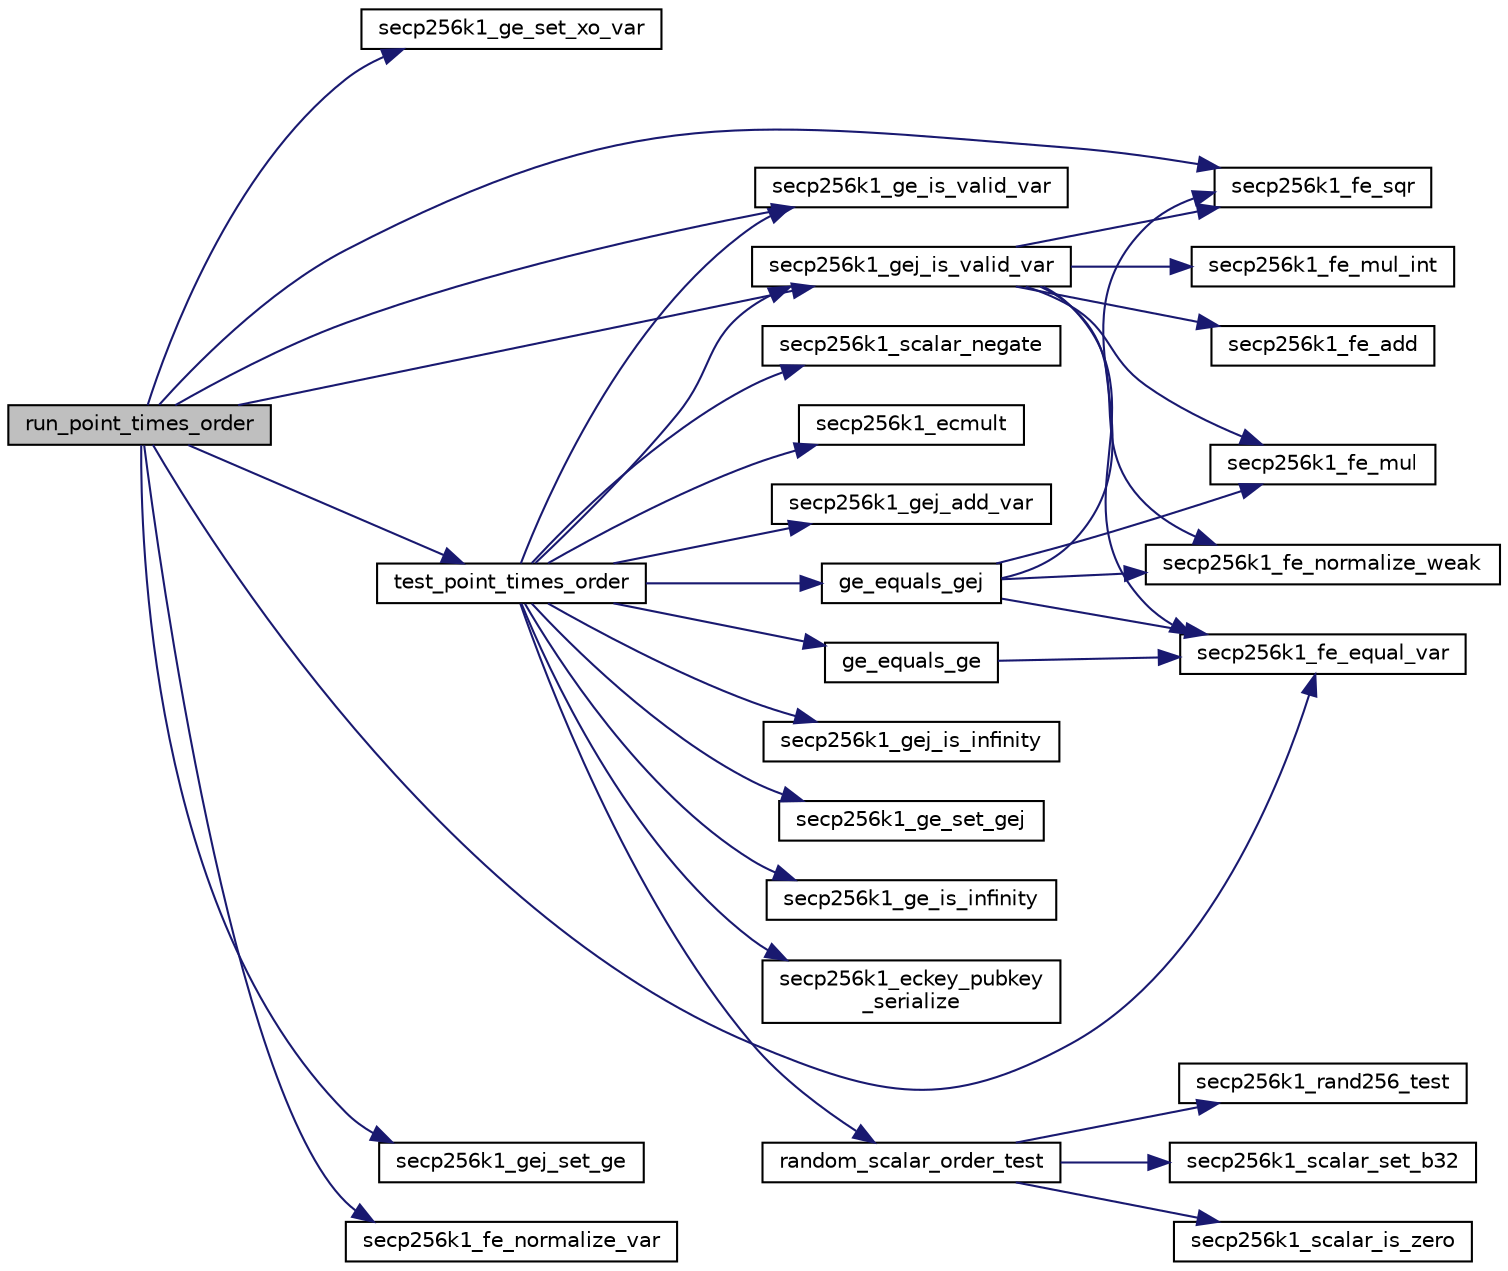 digraph "run_point_times_order"
{
  edge [fontname="Helvetica",fontsize="10",labelfontname="Helvetica",labelfontsize="10"];
  node [fontname="Helvetica",fontsize="10",shape=record];
  rankdir="LR";
  Node1236 [label="run_point_times_order",height=0.2,width=0.4,color="black", fillcolor="grey75", style="filled", fontcolor="black"];
  Node1236 -> Node1237 [color="midnightblue",fontsize="10",style="solid",fontname="Helvetica"];
  Node1237 [label="secp256k1_ge_set_xo_var",height=0.2,width=0.4,color="black", fillcolor="white", style="filled",URL="$d9/dd1/group_8h.html#a3c3d9154b093bb4ed48ba55e4c28a0b5",tooltip="Set a group element (affine) equal to the point with the given X coordinate, and given oddness for Y..."];
  Node1236 -> Node1238 [color="midnightblue",fontsize="10",style="solid",fontname="Helvetica"];
  Node1238 [label="secp256k1_ge_is_valid_var",height=0.2,width=0.4,color="black", fillcolor="white", style="filled",URL="$d9/dd1/group_8h.html#a83600b0c4d8e95a8b2e730b4e2f207dc",tooltip="Check whether a group element is valid (i.e., on the curve). "];
  Node1236 -> Node1239 [color="midnightblue",fontsize="10",style="solid",fontname="Helvetica"];
  Node1239 [label="secp256k1_gej_set_ge",height=0.2,width=0.4,color="black", fillcolor="white", style="filled",URL="$d9/dd1/group_8h.html#ad5f813e26afb239f03e83f0e61e05498",tooltip="Set a group element (jacobian) equal to another which is given in affine coordinates. "];
  Node1236 -> Node1240 [color="midnightblue",fontsize="10",style="solid",fontname="Helvetica"];
  Node1240 [label="secp256k1_gej_is_valid_var",height=0.2,width=0.4,color="black", fillcolor="white", style="filled",URL="$d6/d60/group__impl_8h.html#aaf14c34acab0a279530f58c7e7d50749"];
  Node1240 -> Node1241 [color="midnightblue",fontsize="10",style="solid",fontname="Helvetica"];
  Node1241 [label="secp256k1_fe_sqr",height=0.2,width=0.4,color="black", fillcolor="white", style="filled",URL="$d5/d5a/field_8h.html#a6cbe550ca5eb35e683b1c8d68d8de26b",tooltip="Sets a field element to be the square of another. "];
  Node1240 -> Node1242 [color="midnightblue",fontsize="10",style="solid",fontname="Helvetica"];
  Node1242 [label="secp256k1_fe_mul",height=0.2,width=0.4,color="black", fillcolor="white", style="filled",URL="$d5/d5a/field_8h.html#a542b97d2574d9687c563d002587cf9a2",tooltip="Sets a field element to be the product of two others. "];
  Node1240 -> Node1243 [color="midnightblue",fontsize="10",style="solid",fontname="Helvetica"];
  Node1243 [label="secp256k1_fe_mul_int",height=0.2,width=0.4,color="black", fillcolor="white", style="filled",URL="$d5/d5a/field_8h.html#a3f7b55267ed0d5135530283da6314416",tooltip="Multiplies the passed field element with a small integer constant. "];
  Node1240 -> Node1244 [color="midnightblue",fontsize="10",style="solid",fontname="Helvetica"];
  Node1244 [label="secp256k1_fe_add",height=0.2,width=0.4,color="black", fillcolor="white", style="filled",URL="$d5/d5a/field_8h.html#a7512f80b60598e4af89c004890880fc7",tooltip="Adds a field element to another. "];
  Node1240 -> Node1245 [color="midnightblue",fontsize="10",style="solid",fontname="Helvetica"];
  Node1245 [label="secp256k1_fe_normalize_weak",height=0.2,width=0.4,color="black", fillcolor="white", style="filled",URL="$d5/d5a/field_8h.html#a0aaec7df2f708a451a8e1f41a943d8b1",tooltip="Weakly normalize a field element: reduce it magnitude to 1, but don&#39;t fully normalize. "];
  Node1240 -> Node1246 [color="midnightblue",fontsize="10",style="solid",fontname="Helvetica"];
  Node1246 [label="secp256k1_fe_equal_var",height=0.2,width=0.4,color="black", fillcolor="white", style="filled",URL="$d5/d5a/field_8h.html#a16ab4d0dd8bcb5da1b888288063014f3",tooltip="Compare two field elements. "];
  Node1236 -> Node1247 [color="midnightblue",fontsize="10",style="solid",fontname="Helvetica"];
  Node1247 [label="test_point_times_order",height=0.2,width=0.4,color="black", fillcolor="white", style="filled",URL="$d5/d7f/tests_8c.html#a5760a028e03f061e5aed00cb7839138e"];
  Node1247 -> Node1248 [color="midnightblue",fontsize="10",style="solid",fontname="Helvetica"];
  Node1248 [label="random_scalar_order_test",height=0.2,width=0.4,color="black", fillcolor="white", style="filled",URL="$d5/d7f/tests_8c.html#a51e09e6745e0afdb0d596ee0f4b3c3f7"];
  Node1248 -> Node1249 [color="midnightblue",fontsize="10",style="solid",fontname="Helvetica"];
  Node1249 [label="secp256k1_rand256_test",height=0.2,width=0.4,color="black", fillcolor="white", style="filled",URL="$dd/d0b/testrand_8h.html#ac7dd7cc19d5d0ae9b50791656b57af7b",tooltip="Generate a pseudorandom 32-byte array with long sequences of zero and one bits. "];
  Node1248 -> Node1250 [color="midnightblue",fontsize="10",style="solid",fontname="Helvetica"];
  Node1250 [label="secp256k1_scalar_set_b32",height=0.2,width=0.4,color="black", fillcolor="white", style="filled",URL="$db/d94/scalar_8h.html#a25cc2d45ae1d1765d07c3313cdf46fa0",tooltip="Set a scalar from a big endian byte array. "];
  Node1248 -> Node1251 [color="midnightblue",fontsize="10",style="solid",fontname="Helvetica"];
  Node1251 [label="secp256k1_scalar_is_zero",height=0.2,width=0.4,color="black", fillcolor="white", style="filled",URL="$db/d94/scalar_8h.html#a3f0ac84fe49a1c1f51212582a2c149d4",tooltip="Check whether a scalar equals zero. "];
  Node1247 -> Node1252 [color="midnightblue",fontsize="10",style="solid",fontname="Helvetica"];
  Node1252 [label="secp256k1_scalar_negate",height=0.2,width=0.4,color="black", fillcolor="white", style="filled",URL="$db/d94/scalar_8h.html#aa3f1c1d4536adf835ee256878c222968",tooltip="Compute the complement of a scalar (modulo the group order). "];
  Node1247 -> Node1253 [color="midnightblue",fontsize="10",style="solid",fontname="Helvetica"];
  Node1253 [label="secp256k1_ecmult",height=0.2,width=0.4,color="black", fillcolor="white", style="filled",URL="$d2/d94/ecmult_8h.html#aacf8b6ba48671daf24d549adb176366c",tooltip="Double multiply: R = na*A + ng*G. "];
  Node1247 -> Node1254 [color="midnightblue",fontsize="10",style="solid",fontname="Helvetica"];
  Node1254 [label="secp256k1_gej_add_var",height=0.2,width=0.4,color="black", fillcolor="white", style="filled",URL="$d9/dd1/group_8h.html#a8df21f3ef7412e6c4d39fb67dc0140c6",tooltip="Set r equal to the sum of a and b. "];
  Node1247 -> Node1255 [color="midnightblue",fontsize="10",style="solid",fontname="Helvetica"];
  Node1255 [label="secp256k1_gej_is_infinity",height=0.2,width=0.4,color="black", fillcolor="white", style="filled",URL="$d9/dd1/group_8h.html#a33786d5853579c92d46fac51f6a40093",tooltip="Check whether a group element is the point at infinity. "];
  Node1247 -> Node1240 [color="midnightblue",fontsize="10",style="solid",fontname="Helvetica"];
  Node1247 -> Node1256 [color="midnightblue",fontsize="10",style="solid",fontname="Helvetica"];
  Node1256 [label="secp256k1_ge_set_gej",height=0.2,width=0.4,color="black", fillcolor="white", style="filled",URL="$d9/dd1/group_8h.html#aa511eebf8cd7419763f06555ed4fb62d",tooltip="Set a group element equal to another which is given in jacobian coordinates. "];
  Node1247 -> Node1257 [color="midnightblue",fontsize="10",style="solid",fontname="Helvetica"];
  Node1257 [label="secp256k1_ge_is_infinity",height=0.2,width=0.4,color="black", fillcolor="white", style="filled",URL="$d9/dd1/group_8h.html#ac83592db46af97faf7ba9b9a39a1f6ff",tooltip="Check whether a group element is the point at infinity. "];
  Node1247 -> Node1238 [color="midnightblue",fontsize="10",style="solid",fontname="Helvetica"];
  Node1247 -> Node1258 [color="midnightblue",fontsize="10",style="solid",fontname="Helvetica"];
  Node1258 [label="secp256k1_eckey_pubkey\l_serialize",height=0.2,width=0.4,color="black", fillcolor="white", style="filled",URL="$da/dff/eckey_8h.html#ae1f52342d70928f16c8e606da59e6aa6"];
  Node1247 -> Node1259 [color="midnightblue",fontsize="10",style="solid",fontname="Helvetica"];
  Node1259 [label="ge_equals_gej",height=0.2,width=0.4,color="black", fillcolor="white", style="filled",URL="$d5/d7f/tests_8c.html#a7930deeb9d6815fba34afad98b8dfa69"];
  Node1259 -> Node1241 [color="midnightblue",fontsize="10",style="solid",fontname="Helvetica"];
  Node1259 -> Node1242 [color="midnightblue",fontsize="10",style="solid",fontname="Helvetica"];
  Node1259 -> Node1245 [color="midnightblue",fontsize="10",style="solid",fontname="Helvetica"];
  Node1259 -> Node1246 [color="midnightblue",fontsize="10",style="solid",fontname="Helvetica"];
  Node1247 -> Node1260 [color="midnightblue",fontsize="10",style="solid",fontname="Helvetica"];
  Node1260 [label="ge_equals_ge",height=0.2,width=0.4,color="black", fillcolor="white", style="filled",URL="$d5/d7f/tests_8c.html#a6e3e2f3948ab2013a46f0a356f1057ae"];
  Node1260 -> Node1246 [color="midnightblue",fontsize="10",style="solid",fontname="Helvetica"];
  Node1236 -> Node1241 [color="midnightblue",fontsize="10",style="solid",fontname="Helvetica"];
  Node1236 -> Node1261 [color="midnightblue",fontsize="10",style="solid",fontname="Helvetica"];
  Node1261 [label="secp256k1_fe_normalize_var",height=0.2,width=0.4,color="black", fillcolor="white", style="filled",URL="$d5/d5a/field_8h.html#a2d45c987537eadb2923c93aa3af9db71",tooltip="Normalize a field element, without constant-time guarantee. "];
  Node1236 -> Node1246 [color="midnightblue",fontsize="10",style="solid",fontname="Helvetica"];
}
